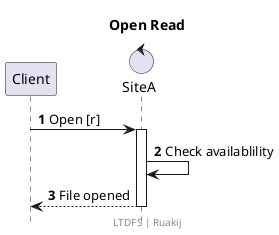 @startuml
autonumber
hide footbox

footer "LTDFS | Ruakij"

title "Open Read"

participant Client
control SiteA


Client -> SiteA ++ : Open [r]

    SiteA -> SiteA : Check availablility

SiteA --> Client -- : File opened

@enduml